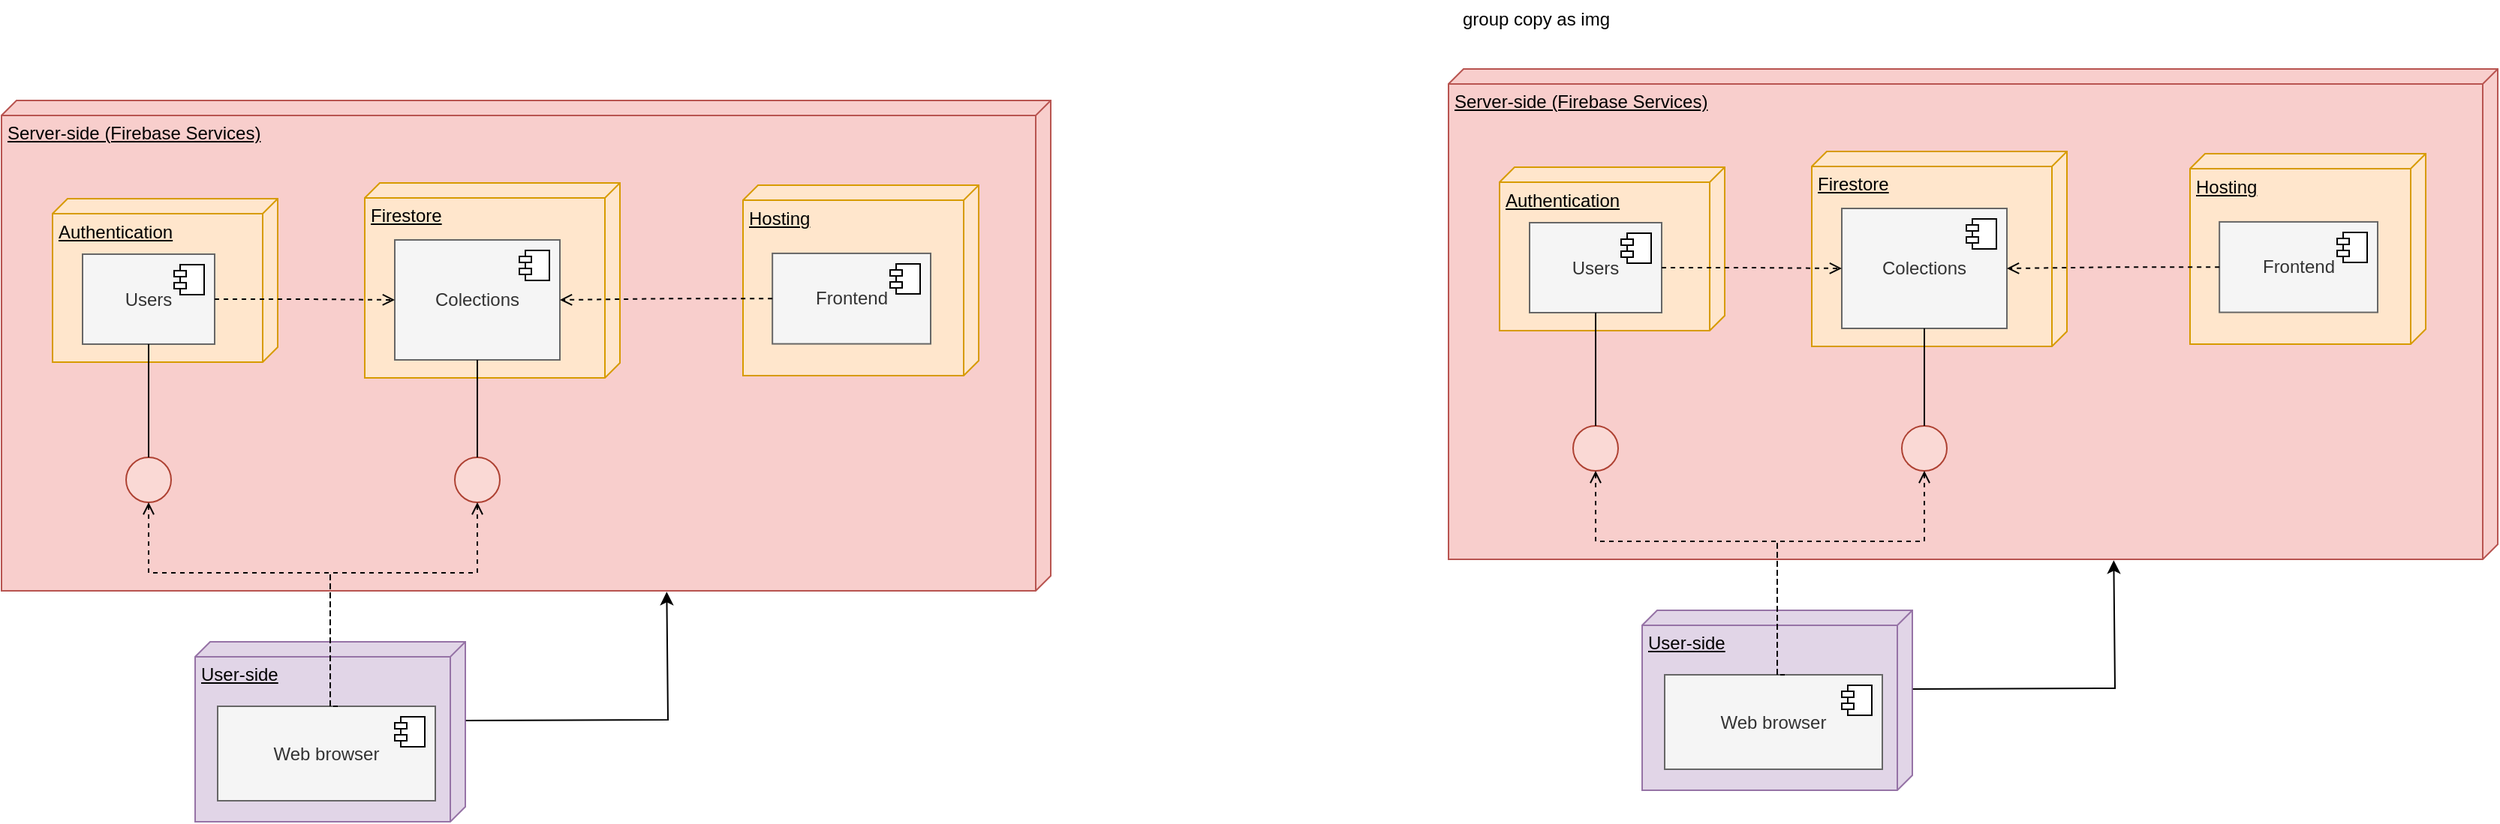 <mxfile version="25.0.1">
  <diagram name="Página-1" id="JafKBpj7mXaV2uRcsdx0">
    <mxGraphModel dx="1435" dy="995" grid="0" gridSize="10" guides="1" tooltips="1" connect="1" arrows="1" fold="1" page="0" pageScale="1" pageWidth="827" pageHeight="1169" math="0" shadow="0">
      <root>
        <mxCell id="0" />
        <mxCell id="1" parent="0" />
        <mxCell id="AcLlZV-YPFB6IFP_OYi8-1" value="Server-side (Firebase Services)" style="verticalAlign=top;align=left;spacingTop=8;spacingLeft=2;spacingRight=12;shape=cube;size=10;direction=south;fontStyle=4;html=1;whiteSpace=wrap;fillColor=#f8cecc;strokeColor=#b85450;" parent="1" vertex="1">
          <mxGeometry x="-32" y="-15" width="699" height="327" as="geometry" />
        </mxCell>
        <mxCell id="h16YK6lYLe5qxqGVH6IR-13" value="" style="group" vertex="1" connectable="0" parent="1">
          <mxGeometry x="210" y="40" width="170" height="130" as="geometry" />
        </mxCell>
        <mxCell id="h16YK6lYLe5qxqGVH6IR-3" value="Firestore" style="verticalAlign=top;align=left;spacingTop=8;spacingLeft=2;spacingRight=12;shape=cube;size=10;direction=south;fontStyle=4;html=1;whiteSpace=wrap;fillColor=#ffe6cc;strokeColor=#d79b00;" vertex="1" parent="h16YK6lYLe5qxqGVH6IR-13">
          <mxGeometry width="170" height="130" as="geometry" />
        </mxCell>
        <mxCell id="h16YK6lYLe5qxqGVH6IR-7" value="Colections" style="html=1;dropTarget=0;whiteSpace=wrap;fillColor=#f5f5f5;fontColor=#333333;strokeColor=#666666;" vertex="1" parent="h16YK6lYLe5qxqGVH6IR-13">
          <mxGeometry x="20" y="38" width="110" height="80" as="geometry" />
        </mxCell>
        <mxCell id="h16YK6lYLe5qxqGVH6IR-8" value="" style="shape=module;jettyWidth=8;jettyHeight=4;" vertex="1" parent="h16YK6lYLe5qxqGVH6IR-7">
          <mxGeometry x="1" width="20" height="20" relative="1" as="geometry">
            <mxPoint x="-27" y="7" as="offset" />
          </mxGeometry>
        </mxCell>
        <mxCell id="h16YK6lYLe5qxqGVH6IR-16" value="" style="ellipse;whiteSpace=wrap;html=1;aspect=fixed;fillColor=#fad9d5;strokeColor=#ae4132;" vertex="1" parent="1">
          <mxGeometry x="270" y="223" width="30" height="30" as="geometry" />
        </mxCell>
        <mxCell id="h16YK6lYLe5qxqGVH6IR-19" value="" style="group" vertex="1" connectable="0" parent="1">
          <mxGeometry x="2" y="50.5" width="150" height="109" as="geometry" />
        </mxCell>
        <mxCell id="h16YK6lYLe5qxqGVH6IR-1" value="Authentication" style="verticalAlign=top;align=left;spacingTop=8;spacingLeft=2;spacingRight=12;shape=cube;size=10;direction=south;fontStyle=4;html=1;whiteSpace=wrap;fillColor=#ffe6cc;strokeColor=#d79b00;" vertex="1" parent="h16YK6lYLe5qxqGVH6IR-19">
          <mxGeometry width="150" height="109" as="geometry" />
        </mxCell>
        <mxCell id="h16YK6lYLe5qxqGVH6IR-17" value="Users" style="html=1;dropTarget=0;whiteSpace=wrap;fillColor=#f5f5f5;fontColor=#333333;strokeColor=#666666;" vertex="1" parent="h16YK6lYLe5qxqGVH6IR-19">
          <mxGeometry x="20" y="37" width="88" height="60" as="geometry" />
        </mxCell>
        <mxCell id="h16YK6lYLe5qxqGVH6IR-18" value="" style="shape=module;jettyWidth=8;jettyHeight=4;" vertex="1" parent="h16YK6lYLe5qxqGVH6IR-17">
          <mxGeometry x="1" width="20" height="20" relative="1" as="geometry">
            <mxPoint x="-27" y="7" as="offset" />
          </mxGeometry>
        </mxCell>
        <mxCell id="h16YK6lYLe5qxqGVH6IR-20" value="" style="group" vertex="1" connectable="0" parent="1">
          <mxGeometry x="462" y="41.5" width="157" height="127" as="geometry" />
        </mxCell>
        <mxCell id="h16YK6lYLe5qxqGVH6IR-2" value="Hosting" style="verticalAlign=top;align=left;spacingTop=8;spacingLeft=2;spacingRight=12;shape=cube;size=10;direction=south;fontStyle=4;html=1;whiteSpace=wrap;fillColor=#ffe6cc;strokeColor=#d79b00;" vertex="1" parent="h16YK6lYLe5qxqGVH6IR-20">
          <mxGeometry width="157" height="127" as="geometry" />
        </mxCell>
        <mxCell id="AcLlZV-YPFB6IFP_OYi8-2" value="Frontend" style="html=1;dropTarget=0;whiteSpace=wrap;fillColor=#f5f5f5;fontColor=#333333;strokeColor=#666666;" parent="h16YK6lYLe5qxqGVH6IR-20" vertex="1">
          <mxGeometry x="19.58" y="45.46" width="105.42" height="60.34" as="geometry" />
        </mxCell>
        <mxCell id="AcLlZV-YPFB6IFP_OYi8-3" value="" style="shape=module;jettyWidth=8;jettyHeight=4;" parent="AcLlZV-YPFB6IFP_OYi8-2" vertex="1">
          <mxGeometry x="1" width="20" height="20" relative="1" as="geometry">
            <mxPoint x="-27" y="7" as="offset" />
          </mxGeometry>
        </mxCell>
        <mxCell id="h16YK6lYLe5qxqGVH6IR-21" value="" style="ellipse;whiteSpace=wrap;html=1;aspect=fixed;fillColor=#fad9d5;strokeColor=#ae4132;" vertex="1" parent="1">
          <mxGeometry x="51" y="223" width="30" height="30" as="geometry" />
        </mxCell>
        <mxCell id="h16YK6lYLe5qxqGVH6IR-23" style="edgeStyle=orthogonalEdgeStyle;rounded=0;orthogonalLoop=1;jettySize=auto;html=1;entryX=0.5;entryY=0;entryDx=0;entryDy=0;endArrow=none;endFill=0;" edge="1" parent="1" source="h16YK6lYLe5qxqGVH6IR-17" target="h16YK6lYLe5qxqGVH6IR-21">
          <mxGeometry relative="1" as="geometry" />
        </mxCell>
        <mxCell id="h16YK6lYLe5qxqGVH6IR-25" style="edgeStyle=orthogonalEdgeStyle;rounded=0;orthogonalLoop=1;jettySize=auto;html=1;entryX=0.5;entryY=0;entryDx=0;entryDy=0;endArrow=none;endFill=0;" edge="1" parent="1" source="h16YK6lYLe5qxqGVH6IR-7" target="h16YK6lYLe5qxqGVH6IR-16">
          <mxGeometry relative="1" as="geometry" />
        </mxCell>
        <mxCell id="h16YK6lYLe5qxqGVH6IR-26" style="edgeStyle=orthogonalEdgeStyle;rounded=0;orthogonalLoop=1;jettySize=auto;html=1;exitX=1;exitY=0.5;exitDx=0;exitDy=0;dashed=1;endArrow=open;endFill=0;" edge="1" parent="1" source="h16YK6lYLe5qxqGVH6IR-17" target="h16YK6lYLe5qxqGVH6IR-7">
          <mxGeometry relative="1" as="geometry" />
        </mxCell>
        <mxCell id="h16YK6lYLe5qxqGVH6IR-27" style="edgeStyle=orthogonalEdgeStyle;rounded=0;orthogonalLoop=1;jettySize=auto;html=1;entryX=1;entryY=0.5;entryDx=0;entryDy=0;dashed=1;endArrow=open;endFill=0;" edge="1" parent="1" source="AcLlZV-YPFB6IFP_OYi8-2" target="h16YK6lYLe5qxqGVH6IR-7">
          <mxGeometry relative="1" as="geometry" />
        </mxCell>
        <mxCell id="h16YK6lYLe5qxqGVH6IR-30" value="" style="group" vertex="1" connectable="0" parent="1">
          <mxGeometry x="97" y="346" width="180" height="120" as="geometry" />
        </mxCell>
        <mxCell id="h16YK6lYLe5qxqGVH6IR-4" value="User-side" style="verticalAlign=top;align=left;spacingTop=8;spacingLeft=2;spacingRight=12;shape=cube;size=10;direction=south;fontStyle=4;html=1;whiteSpace=wrap;fillColor=#e1d5e7;strokeColor=#9673a6;" vertex="1" parent="h16YK6lYLe5qxqGVH6IR-30">
          <mxGeometry width="180" height="120" as="geometry" />
        </mxCell>
        <mxCell id="h16YK6lYLe5qxqGVH6IR-28" value="Web browser" style="html=1;dropTarget=0;whiteSpace=wrap;fillColor=#f5f5f5;fontColor=#333333;strokeColor=#666666;" vertex="1" parent="h16YK6lYLe5qxqGVH6IR-30">
          <mxGeometry x="15" y="43" width="145" height="63" as="geometry" />
        </mxCell>
        <mxCell id="h16YK6lYLe5qxqGVH6IR-29" value="" style="shape=module;jettyWidth=8;jettyHeight=4;" vertex="1" parent="h16YK6lYLe5qxqGVH6IR-28">
          <mxGeometry x="1" width="20" height="20" relative="1" as="geometry">
            <mxPoint x="-27" y="7" as="offset" />
          </mxGeometry>
        </mxCell>
        <mxCell id="h16YK6lYLe5qxqGVH6IR-31" style="edgeStyle=orthogonalEdgeStyle;rounded=0;orthogonalLoop=1;jettySize=auto;html=1;entryX=0.5;entryY=1;entryDx=0;entryDy=0;dashed=1;endArrow=open;endFill=0;" edge="1" parent="1" target="h16YK6lYLe5qxqGVH6IR-21">
          <mxGeometry relative="1" as="geometry">
            <mxPoint x="187" y="389" as="sourcePoint" />
            <Array as="points">
              <mxPoint x="187" y="300" />
              <mxPoint x="66" y="300" />
            </Array>
          </mxGeometry>
        </mxCell>
        <mxCell id="h16YK6lYLe5qxqGVH6IR-32" style="edgeStyle=orthogonalEdgeStyle;rounded=0;orthogonalLoop=1;jettySize=auto;html=1;entryX=0.5;entryY=1;entryDx=0;entryDy=0;dashed=1;endArrow=open;endFill=0;" edge="1" parent="1" target="h16YK6lYLe5qxqGVH6IR-16">
          <mxGeometry relative="1" as="geometry">
            <mxPoint x="192" y="389" as="sourcePoint" />
            <Array as="points">
              <mxPoint x="187" y="389" />
              <mxPoint x="187" y="300" />
              <mxPoint x="285" y="300" />
            </Array>
          </mxGeometry>
        </mxCell>
        <mxCell id="h16YK6lYLe5qxqGVH6IR-34" value="" style="endArrow=classic;html=1;rounded=0;entryX=1.002;entryY=0.366;entryDx=0;entryDy=0;entryPerimeter=0;exitX=0.437;exitY=-0.002;exitDx=0;exitDy=0;exitPerimeter=0;" edge="1" parent="1" source="h16YK6lYLe5qxqGVH6IR-4" target="AcLlZV-YPFB6IFP_OYi8-1">
          <mxGeometry width="50" height="50" relative="1" as="geometry">
            <mxPoint x="355" y="399" as="sourcePoint" />
            <mxPoint x="405" y="349" as="targetPoint" />
            <Array as="points">
              <mxPoint x="412" y="398" />
            </Array>
          </mxGeometry>
        </mxCell>
        <mxCell id="h16YK6lYLe5qxqGVH6IR-62" value="" style="group" vertex="1" connectable="0" parent="1">
          <mxGeometry x="932" y="-36" width="699" height="481" as="geometry" />
        </mxCell>
        <mxCell id="h16YK6lYLe5qxqGVH6IR-36" value="Server-side (Firebase Services)" style="verticalAlign=top;align=left;spacingTop=8;spacingLeft=2;spacingRight=12;shape=cube;size=10;direction=south;fontStyle=4;html=1;whiteSpace=wrap;fillColor=#f8cecc;strokeColor=#b85450;" vertex="1" parent="h16YK6lYLe5qxqGVH6IR-62">
          <mxGeometry width="699" height="327" as="geometry" />
        </mxCell>
        <mxCell id="h16YK6lYLe5qxqGVH6IR-37" value="" style="group" vertex="1" connectable="0" parent="h16YK6lYLe5qxqGVH6IR-62">
          <mxGeometry x="242" y="55" width="170" height="130" as="geometry" />
        </mxCell>
        <mxCell id="h16YK6lYLe5qxqGVH6IR-38" value="Firestore" style="verticalAlign=top;align=left;spacingTop=8;spacingLeft=2;spacingRight=12;shape=cube;size=10;direction=south;fontStyle=4;html=1;whiteSpace=wrap;fillColor=#ffe6cc;strokeColor=#d79b00;" vertex="1" parent="h16YK6lYLe5qxqGVH6IR-37">
          <mxGeometry width="170" height="130" as="geometry" />
        </mxCell>
        <mxCell id="h16YK6lYLe5qxqGVH6IR-39" value="Colections" style="html=1;dropTarget=0;whiteSpace=wrap;fillColor=#f5f5f5;fontColor=#333333;strokeColor=#666666;" vertex="1" parent="h16YK6lYLe5qxqGVH6IR-37">
          <mxGeometry x="20" y="38" width="110" height="80" as="geometry" />
        </mxCell>
        <mxCell id="h16YK6lYLe5qxqGVH6IR-40" value="" style="shape=module;jettyWidth=8;jettyHeight=4;" vertex="1" parent="h16YK6lYLe5qxqGVH6IR-39">
          <mxGeometry x="1" width="20" height="20" relative="1" as="geometry">
            <mxPoint x="-27" y="7" as="offset" />
          </mxGeometry>
        </mxCell>
        <mxCell id="h16YK6lYLe5qxqGVH6IR-41" value="" style="ellipse;whiteSpace=wrap;html=1;aspect=fixed;fillColor=#fad9d5;strokeColor=#ae4132;" vertex="1" parent="h16YK6lYLe5qxqGVH6IR-62">
          <mxGeometry x="302" y="238" width="30" height="30" as="geometry" />
        </mxCell>
        <mxCell id="h16YK6lYLe5qxqGVH6IR-42" value="" style="group" vertex="1" connectable="0" parent="h16YK6lYLe5qxqGVH6IR-62">
          <mxGeometry x="34" y="65.5" width="150" height="109" as="geometry" />
        </mxCell>
        <mxCell id="h16YK6lYLe5qxqGVH6IR-43" value="Authentication" style="verticalAlign=top;align=left;spacingTop=8;spacingLeft=2;spacingRight=12;shape=cube;size=10;direction=south;fontStyle=4;html=1;whiteSpace=wrap;fillColor=#ffe6cc;strokeColor=#d79b00;" vertex="1" parent="h16YK6lYLe5qxqGVH6IR-42">
          <mxGeometry width="150" height="109" as="geometry" />
        </mxCell>
        <mxCell id="h16YK6lYLe5qxqGVH6IR-44" value="Users" style="html=1;dropTarget=0;whiteSpace=wrap;fillColor=#f5f5f5;fontColor=#333333;strokeColor=#666666;" vertex="1" parent="h16YK6lYLe5qxqGVH6IR-42">
          <mxGeometry x="20" y="37" width="88" height="60" as="geometry" />
        </mxCell>
        <mxCell id="h16YK6lYLe5qxqGVH6IR-45" value="" style="shape=module;jettyWidth=8;jettyHeight=4;" vertex="1" parent="h16YK6lYLe5qxqGVH6IR-44">
          <mxGeometry x="1" width="20" height="20" relative="1" as="geometry">
            <mxPoint x="-27" y="7" as="offset" />
          </mxGeometry>
        </mxCell>
        <mxCell id="h16YK6lYLe5qxqGVH6IR-46" value="" style="group" vertex="1" connectable="0" parent="h16YK6lYLe5qxqGVH6IR-62">
          <mxGeometry x="494" y="56.5" width="157" height="127" as="geometry" />
        </mxCell>
        <mxCell id="h16YK6lYLe5qxqGVH6IR-47" value="Hosting" style="verticalAlign=top;align=left;spacingTop=8;spacingLeft=2;spacingRight=12;shape=cube;size=10;direction=south;fontStyle=4;html=1;whiteSpace=wrap;fillColor=#ffe6cc;strokeColor=#d79b00;" vertex="1" parent="h16YK6lYLe5qxqGVH6IR-46">
          <mxGeometry width="157" height="127" as="geometry" />
        </mxCell>
        <mxCell id="h16YK6lYLe5qxqGVH6IR-48" value="Frontend" style="html=1;dropTarget=0;whiteSpace=wrap;fillColor=#f5f5f5;fontColor=#333333;strokeColor=#666666;" vertex="1" parent="h16YK6lYLe5qxqGVH6IR-46">
          <mxGeometry x="19.58" y="45.46" width="105.42" height="60.34" as="geometry" />
        </mxCell>
        <mxCell id="h16YK6lYLe5qxqGVH6IR-49" value="" style="shape=module;jettyWidth=8;jettyHeight=4;" vertex="1" parent="h16YK6lYLe5qxqGVH6IR-48">
          <mxGeometry x="1" width="20" height="20" relative="1" as="geometry">
            <mxPoint x="-27" y="7" as="offset" />
          </mxGeometry>
        </mxCell>
        <mxCell id="h16YK6lYLe5qxqGVH6IR-50" value="" style="ellipse;whiteSpace=wrap;html=1;aspect=fixed;fillColor=#fad9d5;strokeColor=#ae4132;" vertex="1" parent="h16YK6lYLe5qxqGVH6IR-62">
          <mxGeometry x="83" y="238" width="30" height="30" as="geometry" />
        </mxCell>
        <mxCell id="h16YK6lYLe5qxqGVH6IR-51" style="edgeStyle=orthogonalEdgeStyle;rounded=0;orthogonalLoop=1;jettySize=auto;html=1;entryX=0.5;entryY=0;entryDx=0;entryDy=0;endArrow=none;endFill=0;" edge="1" parent="h16YK6lYLe5qxqGVH6IR-62" source="h16YK6lYLe5qxqGVH6IR-44" target="h16YK6lYLe5qxqGVH6IR-50">
          <mxGeometry relative="1" as="geometry" />
        </mxCell>
        <mxCell id="h16YK6lYLe5qxqGVH6IR-52" style="edgeStyle=orthogonalEdgeStyle;rounded=0;orthogonalLoop=1;jettySize=auto;html=1;entryX=0.5;entryY=0;entryDx=0;entryDy=0;endArrow=none;endFill=0;" edge="1" parent="h16YK6lYLe5qxqGVH6IR-62" source="h16YK6lYLe5qxqGVH6IR-39" target="h16YK6lYLe5qxqGVH6IR-41">
          <mxGeometry relative="1" as="geometry" />
        </mxCell>
        <mxCell id="h16YK6lYLe5qxqGVH6IR-53" style="edgeStyle=orthogonalEdgeStyle;rounded=0;orthogonalLoop=1;jettySize=auto;html=1;exitX=1;exitY=0.5;exitDx=0;exitDy=0;dashed=1;endArrow=open;endFill=0;" edge="1" parent="h16YK6lYLe5qxqGVH6IR-62" source="h16YK6lYLe5qxqGVH6IR-44" target="h16YK6lYLe5qxqGVH6IR-39">
          <mxGeometry relative="1" as="geometry" />
        </mxCell>
        <mxCell id="h16YK6lYLe5qxqGVH6IR-54" style="edgeStyle=orthogonalEdgeStyle;rounded=0;orthogonalLoop=1;jettySize=auto;html=1;entryX=1;entryY=0.5;entryDx=0;entryDy=0;dashed=1;endArrow=open;endFill=0;" edge="1" parent="h16YK6lYLe5qxqGVH6IR-62" source="h16YK6lYLe5qxqGVH6IR-48" target="h16YK6lYLe5qxqGVH6IR-39">
          <mxGeometry relative="1" as="geometry" />
        </mxCell>
        <mxCell id="h16YK6lYLe5qxqGVH6IR-55" value="" style="group" vertex="1" connectable="0" parent="h16YK6lYLe5qxqGVH6IR-62">
          <mxGeometry x="129" y="361" width="180" height="120" as="geometry" />
        </mxCell>
        <mxCell id="h16YK6lYLe5qxqGVH6IR-56" value="User-side" style="verticalAlign=top;align=left;spacingTop=8;spacingLeft=2;spacingRight=12;shape=cube;size=10;direction=south;fontStyle=4;html=1;whiteSpace=wrap;fillColor=#e1d5e7;strokeColor=#9673a6;" vertex="1" parent="h16YK6lYLe5qxqGVH6IR-55">
          <mxGeometry width="180" height="120" as="geometry" />
        </mxCell>
        <mxCell id="h16YK6lYLe5qxqGVH6IR-57" value="Web browser" style="html=1;dropTarget=0;whiteSpace=wrap;fillColor=#f5f5f5;fontColor=#333333;strokeColor=#666666;" vertex="1" parent="h16YK6lYLe5qxqGVH6IR-55">
          <mxGeometry x="15" y="43" width="145" height="63" as="geometry" />
        </mxCell>
        <mxCell id="h16YK6lYLe5qxqGVH6IR-58" value="" style="shape=module;jettyWidth=8;jettyHeight=4;" vertex="1" parent="h16YK6lYLe5qxqGVH6IR-57">
          <mxGeometry x="1" width="20" height="20" relative="1" as="geometry">
            <mxPoint x="-27" y="7" as="offset" />
          </mxGeometry>
        </mxCell>
        <mxCell id="h16YK6lYLe5qxqGVH6IR-59" style="edgeStyle=orthogonalEdgeStyle;rounded=0;orthogonalLoop=1;jettySize=auto;html=1;entryX=0.5;entryY=1;entryDx=0;entryDy=0;dashed=1;endArrow=open;endFill=0;" edge="1" parent="h16YK6lYLe5qxqGVH6IR-62" target="h16YK6lYLe5qxqGVH6IR-50">
          <mxGeometry relative="1" as="geometry">
            <mxPoint x="219" y="404" as="sourcePoint" />
            <Array as="points">
              <mxPoint x="219" y="315" />
              <mxPoint x="98" y="315" />
            </Array>
          </mxGeometry>
        </mxCell>
        <mxCell id="h16YK6lYLe5qxqGVH6IR-60" style="edgeStyle=orthogonalEdgeStyle;rounded=0;orthogonalLoop=1;jettySize=auto;html=1;entryX=0.5;entryY=1;entryDx=0;entryDy=0;dashed=1;endArrow=open;endFill=0;" edge="1" parent="h16YK6lYLe5qxqGVH6IR-62" target="h16YK6lYLe5qxqGVH6IR-41">
          <mxGeometry relative="1" as="geometry">
            <mxPoint x="224" y="404" as="sourcePoint" />
            <Array as="points">
              <mxPoint x="219" y="404" />
              <mxPoint x="219" y="315" />
              <mxPoint x="317" y="315" />
            </Array>
          </mxGeometry>
        </mxCell>
        <mxCell id="h16YK6lYLe5qxqGVH6IR-61" value="" style="endArrow=classic;html=1;rounded=0;entryX=1.002;entryY=0.366;entryDx=0;entryDy=0;entryPerimeter=0;exitX=0.437;exitY=-0.002;exitDx=0;exitDy=0;exitPerimeter=0;" edge="1" parent="h16YK6lYLe5qxqGVH6IR-62" source="h16YK6lYLe5qxqGVH6IR-56" target="h16YK6lYLe5qxqGVH6IR-36">
          <mxGeometry width="50" height="50" relative="1" as="geometry">
            <mxPoint x="387" y="414" as="sourcePoint" />
            <mxPoint x="437" y="364" as="targetPoint" />
            <Array as="points">
              <mxPoint x="444" y="413" />
            </Array>
          </mxGeometry>
        </mxCell>
        <mxCell id="h16YK6lYLe5qxqGVH6IR-63" value="group copy as img" style="text;html=1;align=center;verticalAlign=middle;resizable=0;points=[];autosize=1;strokeColor=none;fillColor=none;" vertex="1" parent="1">
          <mxGeometry x="932" y="-82" width="116" height="26" as="geometry" />
        </mxCell>
      </root>
    </mxGraphModel>
  </diagram>
</mxfile>
